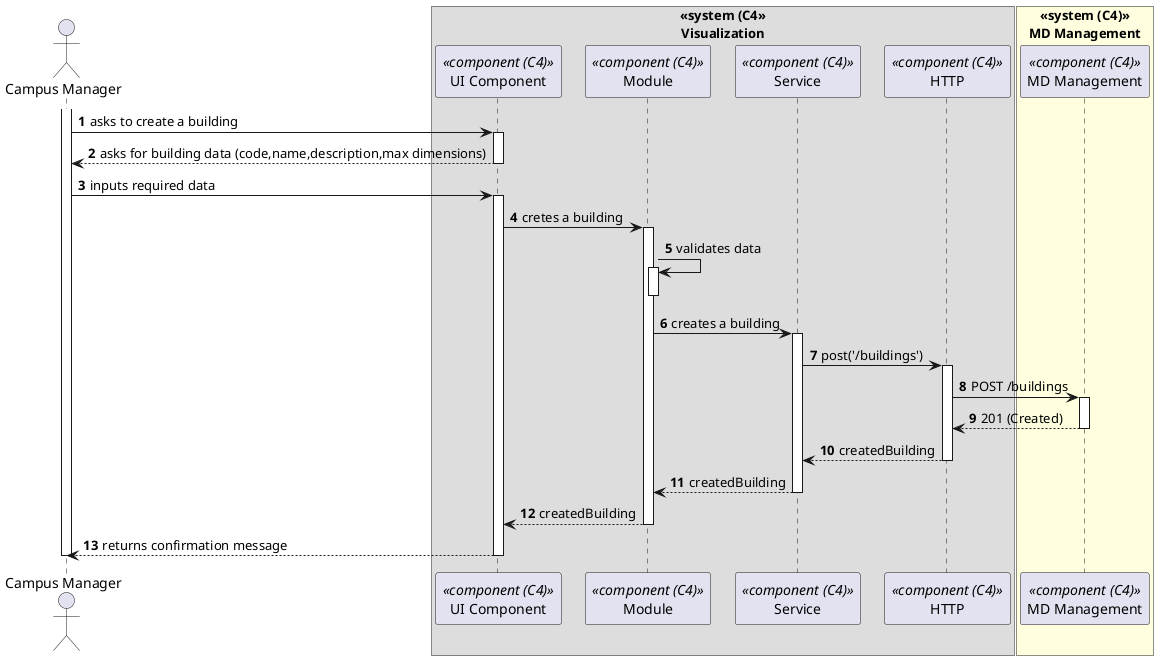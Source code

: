 @startuml process-view
autonumber
skinparam DefaultTextAlignment<<center>> center

actor CM as "Campus Manager"
box "<<system (C4>>\nVisualization"<<center>>
  participant CMP as "UI Component" <<component (C4)>>
  participant MOD as "Module" <<component (C4)>>
  participant SRV as "Service" <<component (C4)>>
  participant HTTP as "HTTP" <<component (C4)>>
end box

box "<<system (C4)>>\nMD Management" <<center>>#LightYellow
  participant MDM as "MD Management" <<component (C4)>>
end box

activate CM

CM -> CMP : asks to create a building
activate CMP

CM <-- CMP : asks for building data (code,name,description,max dimensions)
deactivate CMP

CM -> CMP : inputs required data
activate CMP
CMP -> MOD : cretes a building
activate MOD
MOD -> MOD : validates data
activate MOD
deactivate MOD
MOD -> SRV : creates a building
activate SRV
SRV -> HTTP : post('/buildings')

activate HTTP

HTTP -> MDM : POST /buildings
activate MDM
MDM --> HTTP : 201 (Created)
deactivate MDM

HTTP --> SRV : createdBuilding
deactivate HTTP

SRV --> MOD : createdBuilding
deactivate SRV
MOD --> CMP : createdBuilding
deactivate MOD

CM <-- CMP : returns confirmation message
deactivate CMP


deactivate CM

@enduml
